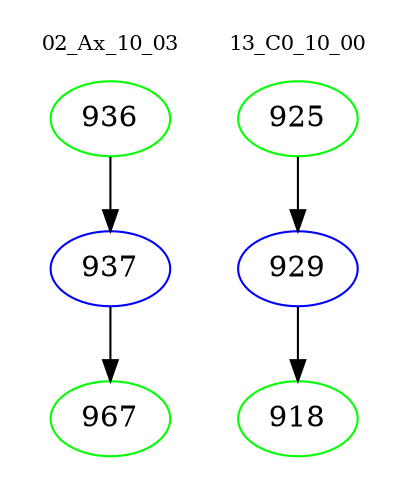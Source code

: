 digraph{
subgraph cluster_0 {
color = white
label = "02_Ax_10_03";
fontsize=10;
T0_936 [label="936", color="green"]
T0_936 -> T0_937 [color="black"]
T0_937 [label="937", color="blue"]
T0_937 -> T0_967 [color="black"]
T0_967 [label="967", color="green"]
}
subgraph cluster_1 {
color = white
label = "13_C0_10_00";
fontsize=10;
T1_925 [label="925", color="green"]
T1_925 -> T1_929 [color="black"]
T1_929 [label="929", color="blue"]
T1_929 -> T1_918 [color="black"]
T1_918 [label="918", color="green"]
}
}
